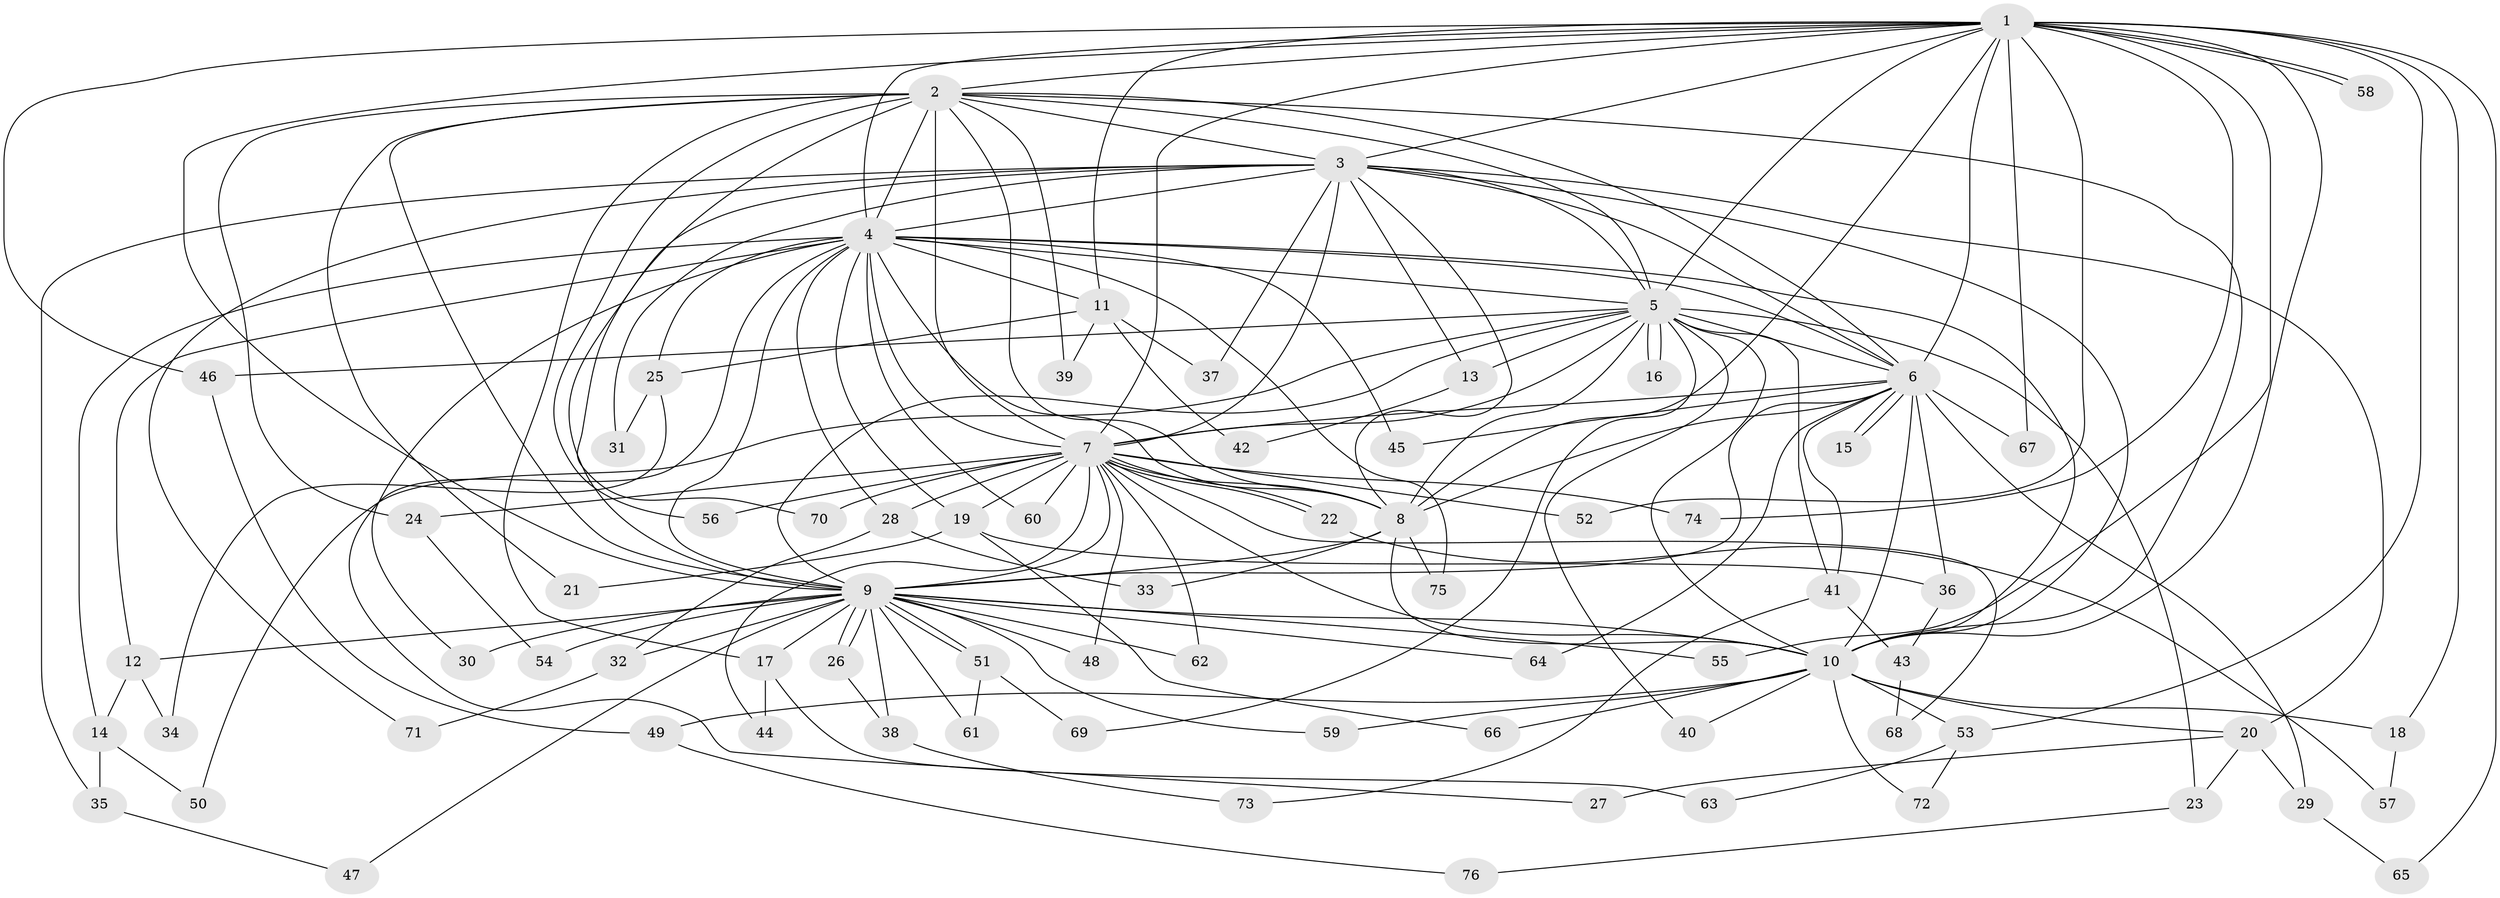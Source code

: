 // coarse degree distribution, {15: 0.037037037037037035, 19: 0.018518518518518517, 12: 0.018518518518518517, 26: 0.018518518518518517, 16: 0.018518518518518517, 22: 0.018518518518518517, 6: 0.018518518518518517, 4: 0.14814814814814814, 3: 0.24074074074074073, 2: 0.42592592592592593, 5: 0.018518518518518517, 1: 0.018518518518518517}
// Generated by graph-tools (version 1.1) at 2025/51/02/27/25 19:51:44]
// undirected, 76 vertices, 177 edges
graph export_dot {
graph [start="1"]
  node [color=gray90,style=filled];
  1;
  2;
  3;
  4;
  5;
  6;
  7;
  8;
  9;
  10;
  11;
  12;
  13;
  14;
  15;
  16;
  17;
  18;
  19;
  20;
  21;
  22;
  23;
  24;
  25;
  26;
  27;
  28;
  29;
  30;
  31;
  32;
  33;
  34;
  35;
  36;
  37;
  38;
  39;
  40;
  41;
  42;
  43;
  44;
  45;
  46;
  47;
  48;
  49;
  50;
  51;
  52;
  53;
  54;
  55;
  56;
  57;
  58;
  59;
  60;
  61;
  62;
  63;
  64;
  65;
  66;
  67;
  68;
  69;
  70;
  71;
  72;
  73;
  74;
  75;
  76;
  1 -- 2;
  1 -- 3;
  1 -- 4;
  1 -- 5;
  1 -- 6;
  1 -- 7;
  1 -- 8;
  1 -- 9;
  1 -- 10;
  1 -- 11;
  1 -- 18;
  1 -- 46;
  1 -- 52;
  1 -- 53;
  1 -- 55;
  1 -- 58;
  1 -- 58;
  1 -- 65;
  1 -- 67;
  1 -- 74;
  2 -- 3;
  2 -- 4;
  2 -- 5;
  2 -- 6;
  2 -- 7;
  2 -- 8;
  2 -- 9;
  2 -- 10;
  2 -- 17;
  2 -- 21;
  2 -- 24;
  2 -- 39;
  2 -- 56;
  2 -- 70;
  3 -- 4;
  3 -- 5;
  3 -- 6;
  3 -- 7;
  3 -- 8;
  3 -- 9;
  3 -- 10;
  3 -- 13;
  3 -- 20;
  3 -- 31;
  3 -- 35;
  3 -- 37;
  3 -- 71;
  4 -- 5;
  4 -- 6;
  4 -- 7;
  4 -- 8;
  4 -- 9;
  4 -- 10;
  4 -- 11;
  4 -- 12;
  4 -- 14;
  4 -- 19;
  4 -- 25;
  4 -- 27;
  4 -- 28;
  4 -- 30;
  4 -- 45;
  4 -- 60;
  4 -- 75;
  5 -- 6;
  5 -- 7;
  5 -- 8;
  5 -- 9;
  5 -- 10;
  5 -- 13;
  5 -- 16;
  5 -- 16;
  5 -- 23;
  5 -- 40;
  5 -- 41;
  5 -- 46;
  5 -- 50;
  5 -- 69;
  6 -- 7;
  6 -- 8;
  6 -- 9;
  6 -- 10;
  6 -- 15;
  6 -- 15;
  6 -- 29;
  6 -- 36;
  6 -- 41;
  6 -- 45;
  6 -- 64;
  6 -- 67;
  7 -- 8;
  7 -- 9;
  7 -- 10;
  7 -- 19;
  7 -- 22;
  7 -- 22;
  7 -- 24;
  7 -- 28;
  7 -- 44;
  7 -- 48;
  7 -- 52;
  7 -- 56;
  7 -- 60;
  7 -- 62;
  7 -- 68;
  7 -- 70;
  7 -- 74;
  8 -- 9;
  8 -- 10;
  8 -- 33;
  8 -- 75;
  9 -- 10;
  9 -- 12;
  9 -- 17;
  9 -- 26;
  9 -- 26;
  9 -- 30;
  9 -- 32;
  9 -- 38;
  9 -- 47;
  9 -- 48;
  9 -- 51;
  9 -- 51;
  9 -- 54;
  9 -- 55;
  9 -- 59;
  9 -- 61;
  9 -- 62;
  9 -- 64;
  10 -- 18;
  10 -- 20;
  10 -- 40;
  10 -- 49;
  10 -- 53;
  10 -- 59;
  10 -- 66;
  10 -- 72;
  11 -- 25;
  11 -- 37;
  11 -- 39;
  11 -- 42;
  12 -- 14;
  12 -- 34;
  13 -- 42;
  14 -- 35;
  14 -- 50;
  17 -- 44;
  17 -- 63;
  18 -- 57;
  19 -- 21;
  19 -- 36;
  19 -- 66;
  20 -- 23;
  20 -- 27;
  20 -- 29;
  22 -- 57;
  23 -- 76;
  24 -- 54;
  25 -- 31;
  25 -- 34;
  26 -- 38;
  28 -- 32;
  28 -- 33;
  29 -- 65;
  32 -- 71;
  35 -- 47;
  36 -- 43;
  38 -- 73;
  41 -- 43;
  41 -- 73;
  43 -- 68;
  46 -- 49;
  49 -- 76;
  51 -- 61;
  51 -- 69;
  53 -- 63;
  53 -- 72;
}

